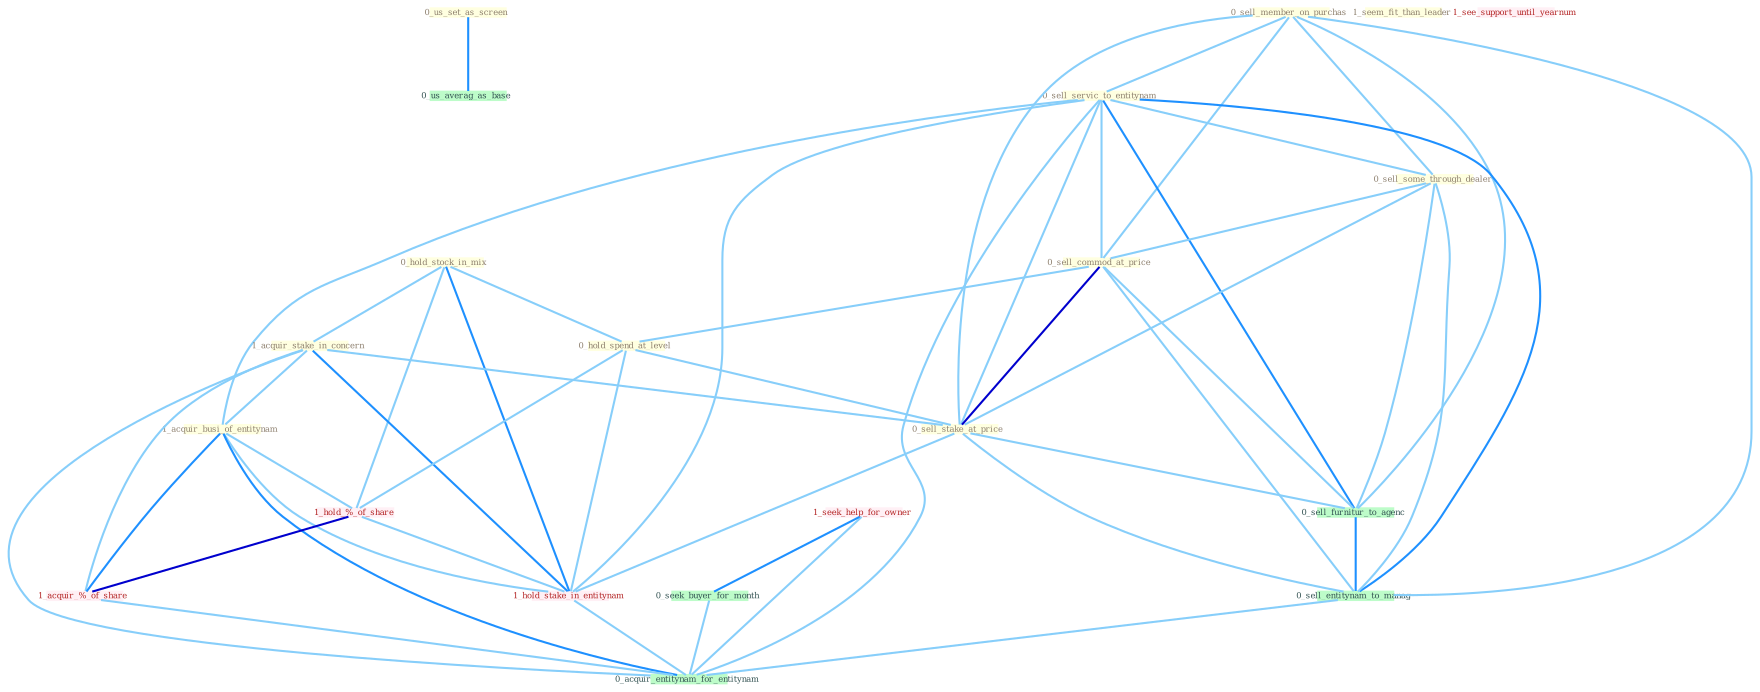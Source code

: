 Graph G{ 
    node
    [shape=polygon,style=filled,width=.5,height=.06,color="#BDFCC9",fixedsize=true,fontsize=4,
    fontcolor="#2f4f4f"];
    {node
    [color="#ffffe0", fontcolor="#8b7d6b"] "0_us_set_as_screen " "0_sell_member_on_purchas " "0_sell_servic_to_entitynam " "0_hold_stock_in_mix " "0_sell_some_through_dealer " "1_seem_fit_than_leader " "1_acquir_stake_in_concern " "0_sell_commod_at_price " "0_hold_spend_at_level " "1_acquir_busi_of_entitynam " "0_sell_stake_at_price "}
{node [color="#fff0f5", fontcolor="#b22222"] "1_hold_%_of_share " "1_hold_stake_in_entitynam " "1_seek_help_for_owner " "1_acquir_%_of_share " "1_see_support_until_yearnum "}
edge [color="#B0E2FF"];

	"0_us_set_as_screen " -- "0_us_averag_as_base " [w="2", color="#1e90ff" , len=0.8];
	"0_sell_member_on_purchas " -- "0_sell_servic_to_entitynam " [w="1", color="#87cefa" ];
	"0_sell_member_on_purchas " -- "0_sell_some_through_dealer " [w="1", color="#87cefa" ];
	"0_sell_member_on_purchas " -- "0_sell_commod_at_price " [w="1", color="#87cefa" ];
	"0_sell_member_on_purchas " -- "0_sell_stake_at_price " [w="1", color="#87cefa" ];
	"0_sell_member_on_purchas " -- "0_sell_furnitur_to_agenc " [w="1", color="#87cefa" ];
	"0_sell_member_on_purchas " -- "0_sell_entitynam_to_manag " [w="1", color="#87cefa" ];
	"0_sell_servic_to_entitynam " -- "0_sell_some_through_dealer " [w="1", color="#87cefa" ];
	"0_sell_servic_to_entitynam " -- "0_sell_commod_at_price " [w="1", color="#87cefa" ];
	"0_sell_servic_to_entitynam " -- "1_acquir_busi_of_entitynam " [w="1", color="#87cefa" ];
	"0_sell_servic_to_entitynam " -- "0_sell_stake_at_price " [w="1", color="#87cefa" ];
	"0_sell_servic_to_entitynam " -- "1_hold_stake_in_entitynam " [w="1", color="#87cefa" ];
	"0_sell_servic_to_entitynam " -- "0_sell_furnitur_to_agenc " [w="2", color="#1e90ff" , len=0.8];
	"0_sell_servic_to_entitynam " -- "0_sell_entitynam_to_manag " [w="2", color="#1e90ff" , len=0.8];
	"0_sell_servic_to_entitynam " -- "0_acquir_entitynam_for_entitynam " [w="1", color="#87cefa" ];
	"0_hold_stock_in_mix " -- "1_acquir_stake_in_concern " [w="1", color="#87cefa" ];
	"0_hold_stock_in_mix " -- "0_hold_spend_at_level " [w="1", color="#87cefa" ];
	"0_hold_stock_in_mix " -- "1_hold_%_of_share " [w="1", color="#87cefa" ];
	"0_hold_stock_in_mix " -- "1_hold_stake_in_entitynam " [w="2", color="#1e90ff" , len=0.8];
	"0_sell_some_through_dealer " -- "0_sell_commod_at_price " [w="1", color="#87cefa" ];
	"0_sell_some_through_dealer " -- "0_sell_stake_at_price " [w="1", color="#87cefa" ];
	"0_sell_some_through_dealer " -- "0_sell_furnitur_to_agenc " [w="1", color="#87cefa" ];
	"0_sell_some_through_dealer " -- "0_sell_entitynam_to_manag " [w="1", color="#87cefa" ];
	"1_acquir_stake_in_concern " -- "1_acquir_busi_of_entitynam " [w="1", color="#87cefa" ];
	"1_acquir_stake_in_concern " -- "0_sell_stake_at_price " [w="1", color="#87cefa" ];
	"1_acquir_stake_in_concern " -- "1_hold_stake_in_entitynam " [w="2", color="#1e90ff" , len=0.8];
	"1_acquir_stake_in_concern " -- "1_acquir_%_of_share " [w="1", color="#87cefa" ];
	"1_acquir_stake_in_concern " -- "0_acquir_entitynam_for_entitynam " [w="1", color="#87cefa" ];
	"0_sell_commod_at_price " -- "0_hold_spend_at_level " [w="1", color="#87cefa" ];
	"0_sell_commod_at_price " -- "0_sell_stake_at_price " [w="3", color="#0000cd" , len=0.6];
	"0_sell_commod_at_price " -- "0_sell_furnitur_to_agenc " [w="1", color="#87cefa" ];
	"0_sell_commod_at_price " -- "0_sell_entitynam_to_manag " [w="1", color="#87cefa" ];
	"0_hold_spend_at_level " -- "0_sell_stake_at_price " [w="1", color="#87cefa" ];
	"0_hold_spend_at_level " -- "1_hold_%_of_share " [w="1", color="#87cefa" ];
	"0_hold_spend_at_level " -- "1_hold_stake_in_entitynam " [w="1", color="#87cefa" ];
	"1_acquir_busi_of_entitynam " -- "1_hold_%_of_share " [w="1", color="#87cefa" ];
	"1_acquir_busi_of_entitynam " -- "1_hold_stake_in_entitynam " [w="1", color="#87cefa" ];
	"1_acquir_busi_of_entitynam " -- "1_acquir_%_of_share " [w="2", color="#1e90ff" , len=0.8];
	"1_acquir_busi_of_entitynam " -- "0_acquir_entitynam_for_entitynam " [w="2", color="#1e90ff" , len=0.8];
	"0_sell_stake_at_price " -- "1_hold_stake_in_entitynam " [w="1", color="#87cefa" ];
	"0_sell_stake_at_price " -- "0_sell_furnitur_to_agenc " [w="1", color="#87cefa" ];
	"0_sell_stake_at_price " -- "0_sell_entitynam_to_manag " [w="1", color="#87cefa" ];
	"1_hold_%_of_share " -- "1_hold_stake_in_entitynam " [w="1", color="#87cefa" ];
	"1_hold_%_of_share " -- "1_acquir_%_of_share " [w="3", color="#0000cd" , len=0.6];
	"1_hold_stake_in_entitynam " -- "0_acquir_entitynam_for_entitynam " [w="1", color="#87cefa" ];
	"1_seek_help_for_owner " -- "0_seek_buyer_for_month " [w="2", color="#1e90ff" , len=0.8];
	"1_seek_help_for_owner " -- "0_acquir_entitynam_for_entitynam " [w="1", color="#87cefa" ];
	"0_seek_buyer_for_month " -- "0_acquir_entitynam_for_entitynam " [w="1", color="#87cefa" ];
	"1_acquir_%_of_share " -- "0_acquir_entitynam_for_entitynam " [w="1", color="#87cefa" ];
	"0_sell_furnitur_to_agenc " -- "0_sell_entitynam_to_manag " [w="2", color="#1e90ff" , len=0.8];
	"0_sell_entitynam_to_manag " -- "0_acquir_entitynam_for_entitynam " [w="1", color="#87cefa" ];
}